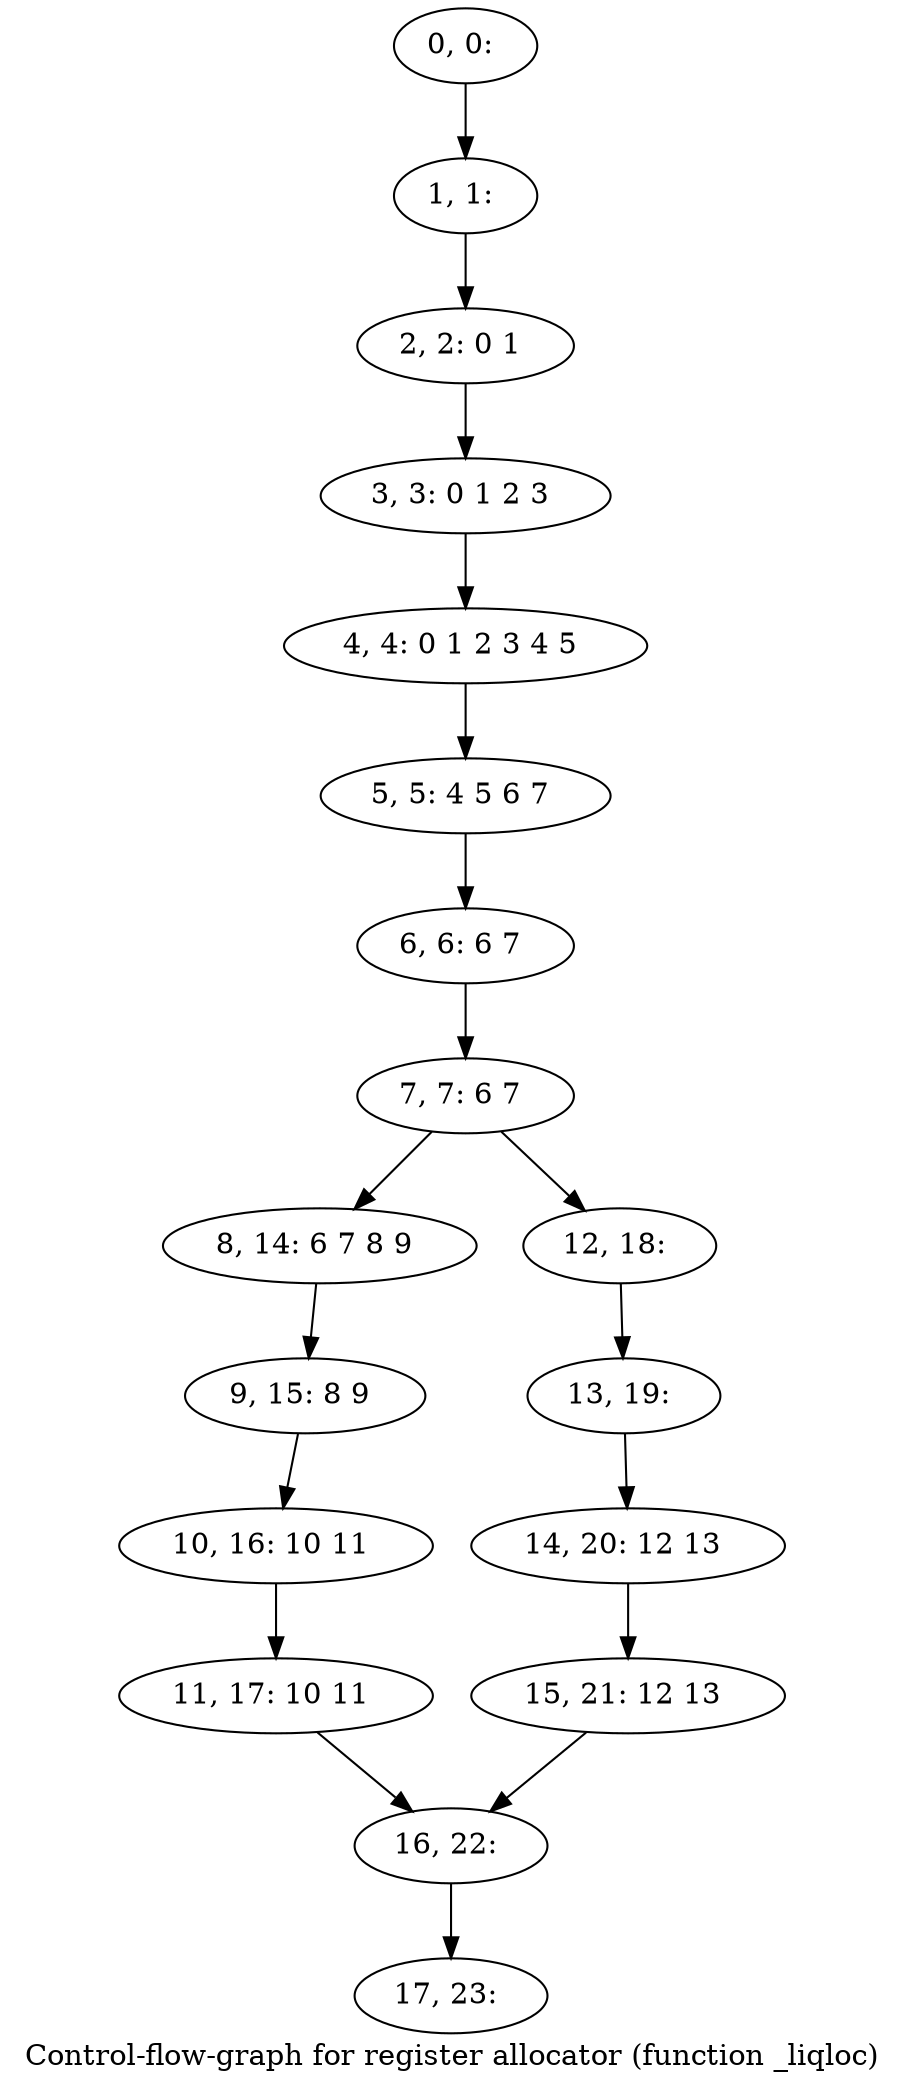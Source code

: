 digraph G {
graph [label="Control-flow-graph for register allocator (function _liqloc)"]
0[label="0, 0: "];
1[label="1, 1: "];
2[label="2, 2: 0 1 "];
3[label="3, 3: 0 1 2 3 "];
4[label="4, 4: 0 1 2 3 4 5 "];
5[label="5, 5: 4 5 6 7 "];
6[label="6, 6: 6 7 "];
7[label="7, 7: 6 7 "];
8[label="8, 14: 6 7 8 9 "];
9[label="9, 15: 8 9 "];
10[label="10, 16: 10 11 "];
11[label="11, 17: 10 11 "];
12[label="12, 18: "];
13[label="13, 19: "];
14[label="14, 20: 12 13 "];
15[label="15, 21: 12 13 "];
16[label="16, 22: "];
17[label="17, 23: "];
0->1 ;
1->2 ;
2->3 ;
3->4 ;
4->5 ;
5->6 ;
6->7 ;
7->8 ;
7->12 ;
8->9 ;
9->10 ;
10->11 ;
11->16 ;
12->13 ;
13->14 ;
14->15 ;
15->16 ;
16->17 ;
}
